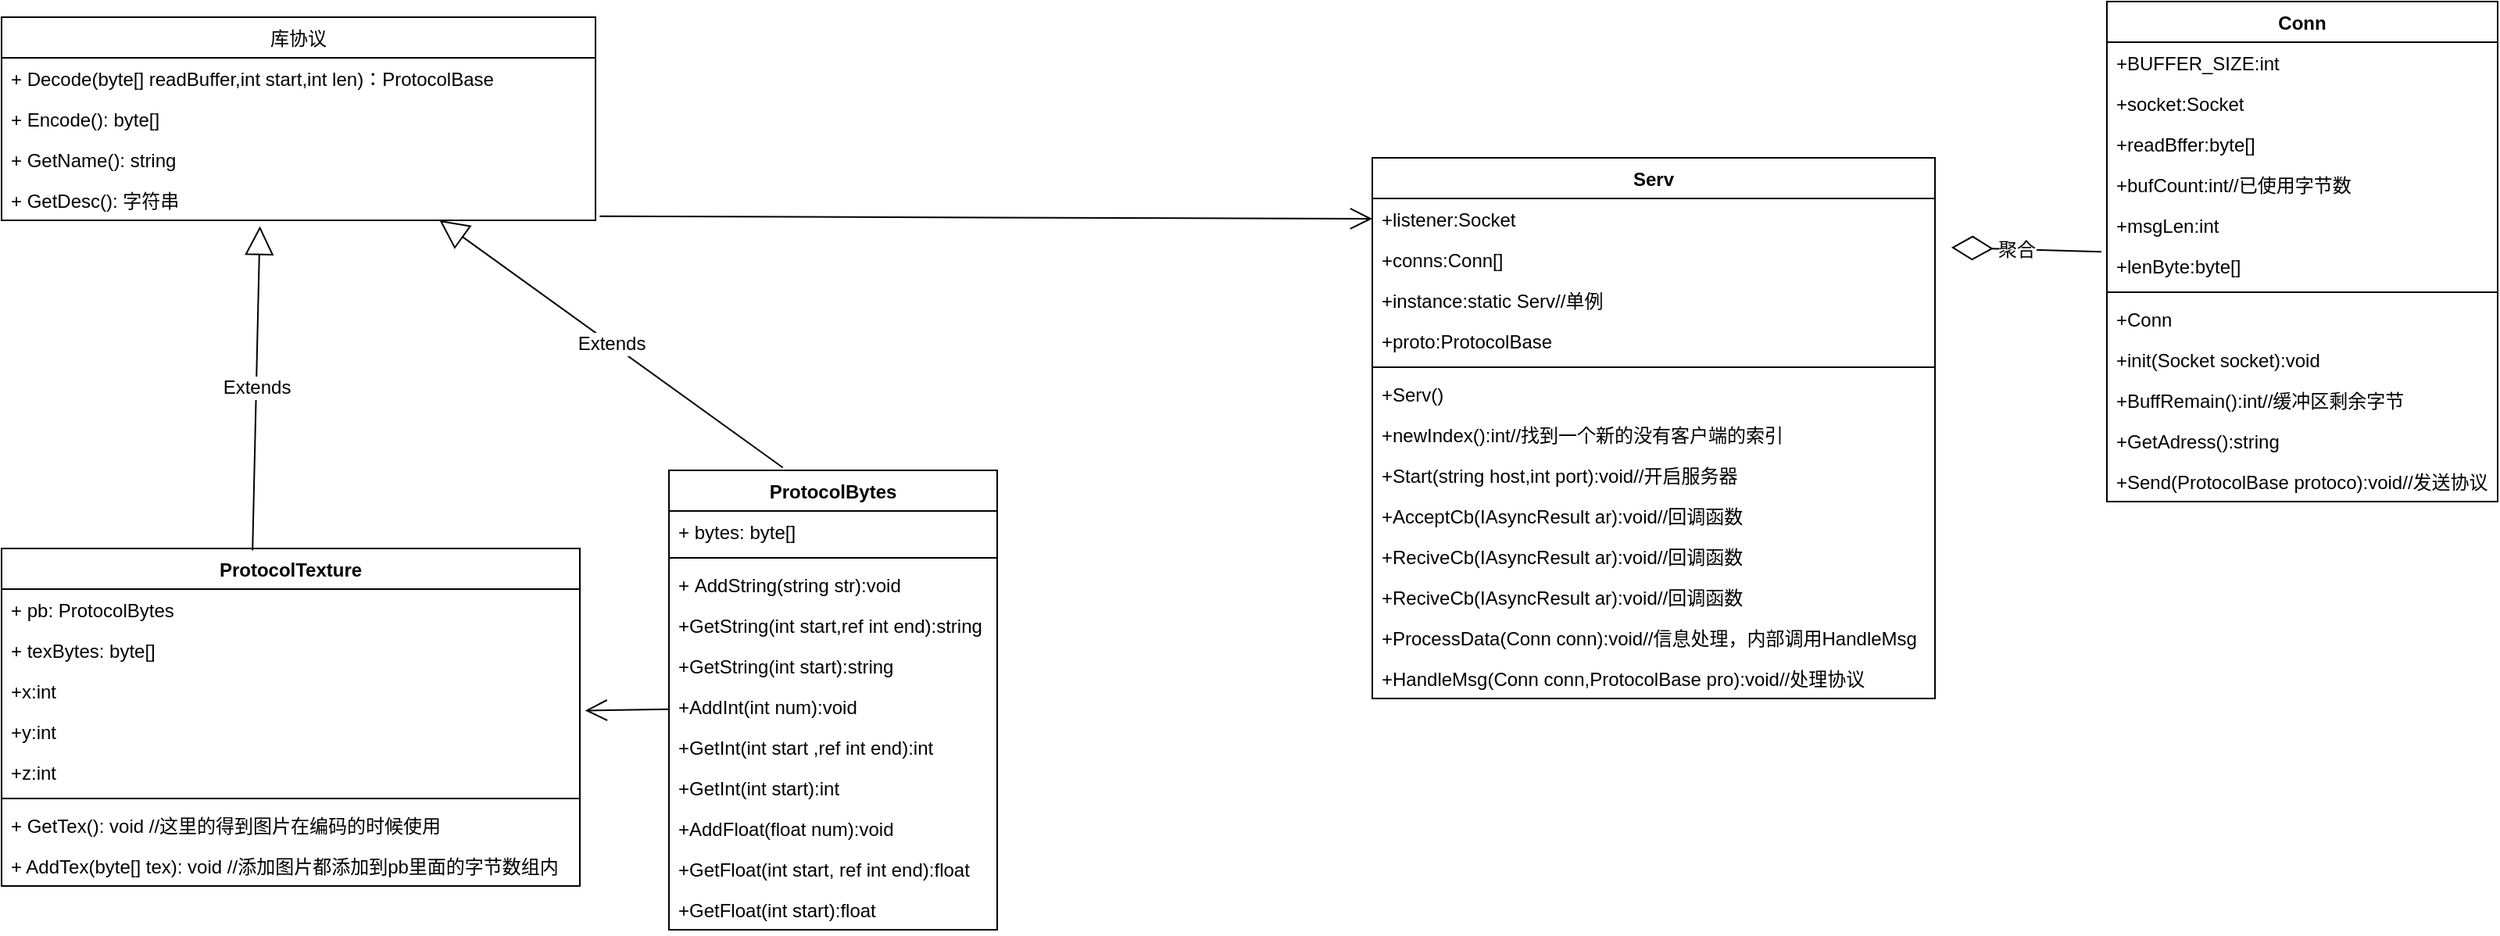 <mxfile version="17.0.0" type="github">
  <diagram id="DBygFMPKqlgIvGjf5jtN" name="Page-1">
    <mxGraphModel dx="1867" dy="588" grid="1" gridSize="10" guides="1" tooltips="1" connect="1" arrows="1" fold="1" page="1" pageScale="1" pageWidth="827" pageHeight="1169" math="0" shadow="0">
      <root>
        <mxCell id="0" />
        <mxCell id="1" parent="0" />
        <object label="库协议" aa="" id="GdMeVJB9ZyJCCz1JmPij-1">
          <mxCell style="swimlane;fontStyle=0;childLayout=stackLayout;horizontal=1;startSize=26;fillColor=none;horizontalStack=0;resizeParent=1;resizeParentMax=0;resizeLast=0;collapsible=1;marginBottom=0;direction=east;" vertex="1" parent="1">
            <mxGeometry x="-827" y="40" width="380" height="130" as="geometry">
              <mxRectangle x="90" y="40" width="100" height="26" as="alternateBounds" />
            </mxGeometry>
          </mxCell>
        </object>
        <mxCell id="GdMeVJB9ZyJCCz1JmPij-2" value="+ Decode(byte[] readBuffer,int start,int len)：ProtocolBase" style="text;strokeColor=none;fillColor=none;align=left;verticalAlign=top;spacingLeft=4;spacingRight=4;overflow=hidden;rotatable=0;points=[[0,0.5],[1,0.5]];portConstraint=eastwest;" vertex="1" parent="GdMeVJB9ZyJCCz1JmPij-1">
          <mxGeometry y="26" width="380" height="26" as="geometry" />
        </mxCell>
        <mxCell id="GdMeVJB9ZyJCCz1JmPij-3" value="+ Encode(): byte[]" style="text;strokeColor=none;fillColor=none;align=left;verticalAlign=top;spacingLeft=4;spacingRight=4;overflow=hidden;rotatable=0;points=[[0,0.5],[1,0.5]];portConstraint=eastwest;" vertex="1" parent="GdMeVJB9ZyJCCz1JmPij-1">
          <mxGeometry y="52" width="380" height="26" as="geometry" />
        </mxCell>
        <mxCell id="GdMeVJB9ZyJCCz1JmPij-4" value="+ GetName(): string" style="text;strokeColor=none;fillColor=none;align=left;verticalAlign=top;spacingLeft=4;spacingRight=4;overflow=hidden;rotatable=0;points=[[0,0.5],[1,0.5]];portConstraint=eastwest;" vertex="1" parent="GdMeVJB9ZyJCCz1JmPij-1">
          <mxGeometry y="78" width="380" height="26" as="geometry" />
        </mxCell>
        <mxCell id="GdMeVJB9ZyJCCz1JmPij-5" value="+ GetDesc(): 字符串" style="text;strokeColor=none;fillColor=none;align=left;verticalAlign=top;spacingLeft=4;spacingRight=4;overflow=hidden;rotatable=0;points=[[0,0.5],[1,0.5]];portConstraint=eastwest;" vertex="1" parent="GdMeVJB9ZyJCCz1JmPij-1">
          <mxGeometry y="104" width="380" height="26" as="geometry" />
        </mxCell>
        <mxCell id="GdMeVJB9ZyJCCz1JmPij-29" value="ProtocolBytes" style="swimlane;fontStyle=1;align=center;verticalAlign=top;childLayout=stackLayout;horizontal=1;startSize=26;horizontalStack=0;resizeParent=1;resizeParentMax=0;resizeLast=0;collapsible=1;marginBottom=0;labelBackgroundColor=default;fontFamily=Helvetica;fontSize=12;fontColor=default;strokeColor=default;strokeWidth=1;fillColor=none;" vertex="1" parent="1">
          <mxGeometry x="-400" y="330" width="210" height="294" as="geometry" />
        </mxCell>
        <mxCell id="GdMeVJB9ZyJCCz1JmPij-30" value="+ bytes: byte[]" style="text;strokeColor=none;fillColor=none;align=left;verticalAlign=top;spacingLeft=4;spacingRight=4;overflow=hidden;rotatable=0;points=[[0,0.5],[1,0.5]];portConstraint=eastwest;labelBackgroundColor=default;fontFamily=Helvetica;fontSize=12;fontColor=default;" vertex="1" parent="GdMeVJB9ZyJCCz1JmPij-29">
          <mxGeometry y="26" width="210" height="26" as="geometry" />
        </mxCell>
        <mxCell id="GdMeVJB9ZyJCCz1JmPij-31" value="" style="line;strokeWidth=1;fillColor=none;align=left;verticalAlign=middle;spacingTop=-1;spacingLeft=3;spacingRight=3;rotatable=0;labelPosition=right;points=[];portConstraint=eastwest;labelBackgroundColor=default;fontFamily=Helvetica;fontSize=12;fontColor=default;" vertex="1" parent="GdMeVJB9ZyJCCz1JmPij-29">
          <mxGeometry y="52" width="210" height="8" as="geometry" />
        </mxCell>
        <mxCell id="GdMeVJB9ZyJCCz1JmPij-32" value="+ AddString(string str):void&#xa;" style="text;strokeColor=none;fillColor=none;align=left;verticalAlign=top;spacingLeft=4;spacingRight=4;overflow=hidden;rotatable=0;points=[[0,0.5],[1,0.5]];portConstraint=eastwest;labelBackgroundColor=default;fontFamily=Helvetica;fontSize=12;fontColor=default;" vertex="1" parent="GdMeVJB9ZyJCCz1JmPij-29">
          <mxGeometry y="60" width="210" height="26" as="geometry" />
        </mxCell>
        <mxCell id="GdMeVJB9ZyJCCz1JmPij-34" value="+GetString(int start,ref int end):string" style="text;strokeColor=none;fillColor=none;align=left;verticalAlign=top;spacingLeft=4;spacingRight=4;overflow=hidden;rotatable=0;points=[[0,0.5],[1,0.5]];portConstraint=eastwest;labelBackgroundColor=default;fontFamily=Helvetica;fontSize=12;fontColor=default;" vertex="1" parent="GdMeVJB9ZyJCCz1JmPij-29">
          <mxGeometry y="86" width="210" height="26" as="geometry" />
        </mxCell>
        <mxCell id="GdMeVJB9ZyJCCz1JmPij-35" value="+GetString(int start):string" style="text;strokeColor=none;fillColor=none;align=left;verticalAlign=top;spacingLeft=4;spacingRight=4;overflow=hidden;rotatable=0;points=[[0,0.5],[1,0.5]];portConstraint=eastwest;labelBackgroundColor=default;fontFamily=Helvetica;fontSize=12;fontColor=default;" vertex="1" parent="GdMeVJB9ZyJCCz1JmPij-29">
          <mxGeometry y="112" width="210" height="26" as="geometry" />
        </mxCell>
        <mxCell id="GdMeVJB9ZyJCCz1JmPij-36" value="+AddInt(int num):void" style="text;strokeColor=none;fillColor=none;align=left;verticalAlign=top;spacingLeft=4;spacingRight=4;overflow=hidden;rotatable=0;points=[[0,0.5],[1,0.5]];portConstraint=eastwest;labelBackgroundColor=default;fontFamily=Helvetica;fontSize=12;fontColor=default;" vertex="1" parent="GdMeVJB9ZyJCCz1JmPij-29">
          <mxGeometry y="138" width="210" height="26" as="geometry" />
        </mxCell>
        <mxCell id="GdMeVJB9ZyJCCz1JmPij-37" value="+GetInt(int start ,ref int end):int" style="text;strokeColor=none;fillColor=none;align=left;verticalAlign=top;spacingLeft=4;spacingRight=4;overflow=hidden;rotatable=0;points=[[0,0.5],[1,0.5]];portConstraint=eastwest;labelBackgroundColor=default;fontFamily=Helvetica;fontSize=12;fontColor=default;" vertex="1" parent="GdMeVJB9ZyJCCz1JmPij-29">
          <mxGeometry y="164" width="210" height="26" as="geometry" />
        </mxCell>
        <mxCell id="GdMeVJB9ZyJCCz1JmPij-38" value="+GetInt(int start):int" style="text;strokeColor=none;fillColor=none;align=left;verticalAlign=top;spacingLeft=4;spacingRight=4;overflow=hidden;rotatable=0;points=[[0,0.5],[1,0.5]];portConstraint=eastwest;labelBackgroundColor=default;fontFamily=Helvetica;fontSize=12;fontColor=default;" vertex="1" parent="GdMeVJB9ZyJCCz1JmPij-29">
          <mxGeometry y="190" width="210" height="26" as="geometry" />
        </mxCell>
        <mxCell id="GdMeVJB9ZyJCCz1JmPij-39" value="+AddFloat(float num):void" style="text;strokeColor=none;fillColor=none;align=left;verticalAlign=top;spacingLeft=4;spacingRight=4;overflow=hidden;rotatable=0;points=[[0,0.5],[1,0.5]];portConstraint=eastwest;labelBackgroundColor=default;fontFamily=Helvetica;fontSize=12;fontColor=default;" vertex="1" parent="GdMeVJB9ZyJCCz1JmPij-29">
          <mxGeometry y="216" width="210" height="26" as="geometry" />
        </mxCell>
        <mxCell id="GdMeVJB9ZyJCCz1JmPij-40" value="+GetFloat(int start, ref int end):float" style="text;strokeColor=none;fillColor=none;align=left;verticalAlign=top;spacingLeft=4;spacingRight=4;overflow=hidden;rotatable=0;points=[[0,0.5],[1,0.5]];portConstraint=eastwest;labelBackgroundColor=default;fontFamily=Helvetica;fontSize=12;fontColor=default;" vertex="1" parent="GdMeVJB9ZyJCCz1JmPij-29">
          <mxGeometry y="242" width="210" height="26" as="geometry" />
        </mxCell>
        <mxCell id="GdMeVJB9ZyJCCz1JmPij-41" value="+GetFloat(int start):float" style="text;strokeColor=none;fillColor=none;align=left;verticalAlign=top;spacingLeft=4;spacingRight=4;overflow=hidden;rotatable=0;points=[[0,0.5],[1,0.5]];portConstraint=eastwest;labelBackgroundColor=default;fontFamily=Helvetica;fontSize=12;fontColor=default;" vertex="1" parent="GdMeVJB9ZyJCCz1JmPij-29">
          <mxGeometry y="268" width="210" height="26" as="geometry" />
        </mxCell>
        <mxCell id="GdMeVJB9ZyJCCz1JmPij-33" value="Extends" style="endArrow=block;endSize=16;endFill=0;html=1;rounded=0;fontFamily=Helvetica;fontSize=12;fontColor=default;exitX=0.347;exitY=-0.006;exitDx=0;exitDy=0;exitPerimeter=0;" edge="1" parent="1" source="GdMeVJB9ZyJCCz1JmPij-29" target="GdMeVJB9ZyJCCz1JmPij-1">
          <mxGeometry width="160" relative="1" as="geometry">
            <mxPoint x="-330" y="320" as="sourcePoint" />
            <mxPoint x="410" y="290" as="targetPoint" />
          </mxGeometry>
        </mxCell>
        <mxCell id="GdMeVJB9ZyJCCz1JmPij-42" value="ProtocolTexture" style="swimlane;fontStyle=1;align=center;verticalAlign=top;childLayout=stackLayout;horizontal=1;startSize=26;horizontalStack=0;resizeParent=1;resizeParentMax=0;resizeLast=0;collapsible=1;marginBottom=0;labelBackgroundColor=default;fontFamily=Helvetica;fontSize=12;fontColor=default;strokeColor=default;strokeWidth=1;fillColor=none;" vertex="1" parent="1">
          <mxGeometry x="-827" y="380" width="370" height="216" as="geometry" />
        </mxCell>
        <mxCell id="GdMeVJB9ZyJCCz1JmPij-43" value="+ pb: ProtocolBytes" style="text;strokeColor=none;fillColor=none;align=left;verticalAlign=top;spacingLeft=4;spacingRight=4;overflow=hidden;rotatable=0;points=[[0,0.5],[1,0.5]];portConstraint=eastwest;labelBackgroundColor=default;fontFamily=Helvetica;fontSize=12;fontColor=default;" vertex="1" parent="GdMeVJB9ZyJCCz1JmPij-42">
          <mxGeometry y="26" width="370" height="26" as="geometry" />
        </mxCell>
        <mxCell id="GdMeVJB9ZyJCCz1JmPij-46" value="+ texBytes: byte[]" style="text;strokeColor=none;fillColor=none;align=left;verticalAlign=top;spacingLeft=4;spacingRight=4;overflow=hidden;rotatable=0;points=[[0,0.5],[1,0.5]];portConstraint=eastwest;labelBackgroundColor=default;fontFamily=Helvetica;fontSize=12;fontColor=default;" vertex="1" parent="GdMeVJB9ZyJCCz1JmPij-42">
          <mxGeometry y="52" width="370" height="26" as="geometry" />
        </mxCell>
        <mxCell id="GdMeVJB9ZyJCCz1JmPij-48" value="+x:int" style="text;strokeColor=none;fillColor=none;align=left;verticalAlign=top;spacingLeft=4;spacingRight=4;overflow=hidden;rotatable=0;points=[[0,0.5],[1,0.5]];portConstraint=eastwest;labelBackgroundColor=default;fontFamily=Helvetica;fontSize=12;fontColor=default;" vertex="1" parent="GdMeVJB9ZyJCCz1JmPij-42">
          <mxGeometry y="78" width="370" height="26" as="geometry" />
        </mxCell>
        <mxCell id="GdMeVJB9ZyJCCz1JmPij-49" value="+y:int" style="text;strokeColor=none;fillColor=none;align=left;verticalAlign=top;spacingLeft=4;spacingRight=4;overflow=hidden;rotatable=0;points=[[0,0.5],[1,0.5]];portConstraint=eastwest;labelBackgroundColor=default;fontFamily=Helvetica;fontSize=12;fontColor=default;" vertex="1" parent="GdMeVJB9ZyJCCz1JmPij-42">
          <mxGeometry y="104" width="370" height="26" as="geometry" />
        </mxCell>
        <mxCell id="GdMeVJB9ZyJCCz1JmPij-50" value="+z:int" style="text;strokeColor=none;fillColor=none;align=left;verticalAlign=top;spacingLeft=4;spacingRight=4;overflow=hidden;rotatable=0;points=[[0,0.5],[1,0.5]];portConstraint=eastwest;labelBackgroundColor=default;fontFamily=Helvetica;fontSize=12;fontColor=default;" vertex="1" parent="GdMeVJB9ZyJCCz1JmPij-42">
          <mxGeometry y="130" width="370" height="26" as="geometry" />
        </mxCell>
        <mxCell id="GdMeVJB9ZyJCCz1JmPij-44" value="" style="line;strokeWidth=1;fillColor=none;align=left;verticalAlign=middle;spacingTop=-1;spacingLeft=3;spacingRight=3;rotatable=0;labelPosition=right;points=[];portConstraint=eastwest;labelBackgroundColor=default;fontFamily=Helvetica;fontSize=12;fontColor=default;" vertex="1" parent="GdMeVJB9ZyJCCz1JmPij-42">
          <mxGeometry y="156" width="370" height="8" as="geometry" />
        </mxCell>
        <mxCell id="GdMeVJB9ZyJCCz1JmPij-45" value="+ GetTex(): void //这里的得到图片在编码的时候使用" style="text;strokeColor=none;fillColor=none;align=left;verticalAlign=top;spacingLeft=4;spacingRight=4;overflow=hidden;rotatable=0;points=[[0,0.5],[1,0.5]];portConstraint=eastwest;labelBackgroundColor=default;fontFamily=Helvetica;fontSize=12;fontColor=default;" vertex="1" parent="GdMeVJB9ZyJCCz1JmPij-42">
          <mxGeometry y="164" width="370" height="26" as="geometry" />
        </mxCell>
        <mxCell id="GdMeVJB9ZyJCCz1JmPij-51" value="+ AddTex(byte[] tex): void //添加图片都添加到pb里面的字节数组内" style="text;strokeColor=none;fillColor=none;align=left;verticalAlign=top;spacingLeft=4;spacingRight=4;overflow=hidden;rotatable=0;points=[[0,0.5],[1,0.5]];portConstraint=eastwest;labelBackgroundColor=default;fontFamily=Helvetica;fontSize=12;fontColor=default;" vertex="1" parent="GdMeVJB9ZyJCCz1JmPij-42">
          <mxGeometry y="190" width="370" height="26" as="geometry" />
        </mxCell>
        <mxCell id="GdMeVJB9ZyJCCz1JmPij-52" value="Extends" style="endArrow=block;endSize=16;endFill=0;html=1;rounded=0;fontFamily=Helvetica;fontSize=12;fontColor=default;exitX=0.434;exitY=0.006;exitDx=0;exitDy=0;exitPerimeter=0;entryX=0.435;entryY=1.143;entryDx=0;entryDy=0;entryPerimeter=0;" edge="1" parent="1" source="GdMeVJB9ZyJCCz1JmPij-42" target="GdMeVJB9ZyJCCz1JmPij-5">
          <mxGeometry width="160" relative="1" as="geometry">
            <mxPoint x="220" y="430" as="sourcePoint" />
            <mxPoint x="380" y="430" as="targetPoint" />
          </mxGeometry>
        </mxCell>
        <mxCell id="GdMeVJB9ZyJCCz1JmPij-54" value="Conn" style="swimlane;fontStyle=1;align=center;verticalAlign=top;childLayout=stackLayout;horizontal=1;startSize=26;horizontalStack=0;resizeParent=1;resizeParentMax=0;resizeLast=0;collapsible=1;marginBottom=0;labelBackgroundColor=default;fontFamily=Helvetica;fontSize=12;fontColor=default;strokeColor=default;strokeWidth=1;fillColor=none;" vertex="1" parent="1">
          <mxGeometry x="520" y="30" width="250" height="320" as="geometry" />
        </mxCell>
        <mxCell id="GdMeVJB9ZyJCCz1JmPij-55" value="+BUFFER_SIZE:int" style="text;strokeColor=none;fillColor=none;align=left;verticalAlign=top;spacingLeft=4;spacingRight=4;overflow=hidden;rotatable=0;points=[[0,0.5],[1,0.5]];portConstraint=eastwest;labelBackgroundColor=default;fontFamily=Helvetica;fontSize=12;fontColor=default;" vertex="1" parent="GdMeVJB9ZyJCCz1JmPij-54">
          <mxGeometry y="26" width="250" height="26" as="geometry" />
        </mxCell>
        <mxCell id="GdMeVJB9ZyJCCz1JmPij-58" value="+socket:Socket" style="text;strokeColor=none;fillColor=none;align=left;verticalAlign=top;spacingLeft=4;spacingRight=4;overflow=hidden;rotatable=0;points=[[0,0.5],[1,0.5]];portConstraint=eastwest;labelBackgroundColor=default;fontFamily=Helvetica;fontSize=12;fontColor=default;" vertex="1" parent="GdMeVJB9ZyJCCz1JmPij-54">
          <mxGeometry y="52" width="250" height="26" as="geometry" />
        </mxCell>
        <mxCell id="GdMeVJB9ZyJCCz1JmPij-59" value="+readBffer:byte[]" style="text;strokeColor=none;fillColor=none;align=left;verticalAlign=top;spacingLeft=4;spacingRight=4;overflow=hidden;rotatable=0;points=[[0,0.5],[1,0.5]];portConstraint=eastwest;labelBackgroundColor=default;fontFamily=Helvetica;fontSize=12;fontColor=default;" vertex="1" parent="GdMeVJB9ZyJCCz1JmPij-54">
          <mxGeometry y="78" width="250" height="26" as="geometry" />
        </mxCell>
        <mxCell id="GdMeVJB9ZyJCCz1JmPij-60" value="+bufCount:int//已使用字节数" style="text;strokeColor=none;fillColor=none;align=left;verticalAlign=top;spacingLeft=4;spacingRight=4;overflow=hidden;rotatable=0;points=[[0,0.5],[1,0.5]];portConstraint=eastwest;labelBackgroundColor=default;fontFamily=Helvetica;fontSize=12;fontColor=default;" vertex="1" parent="GdMeVJB9ZyJCCz1JmPij-54">
          <mxGeometry y="104" width="250" height="26" as="geometry" />
        </mxCell>
        <mxCell id="GdMeVJB9ZyJCCz1JmPij-61" value="+msgLen:int" style="text;strokeColor=none;fillColor=none;align=left;verticalAlign=top;spacingLeft=4;spacingRight=4;overflow=hidden;rotatable=0;points=[[0,0.5],[1,0.5]];portConstraint=eastwest;labelBackgroundColor=default;fontFamily=Helvetica;fontSize=12;fontColor=default;" vertex="1" parent="GdMeVJB9ZyJCCz1JmPij-54">
          <mxGeometry y="130" width="250" height="26" as="geometry" />
        </mxCell>
        <mxCell id="GdMeVJB9ZyJCCz1JmPij-62" value="+lenByte:byte[]" style="text;strokeColor=none;fillColor=none;align=left;verticalAlign=top;spacingLeft=4;spacingRight=4;overflow=hidden;rotatable=0;points=[[0,0.5],[1,0.5]];portConstraint=eastwest;labelBackgroundColor=default;fontFamily=Helvetica;fontSize=12;fontColor=default;" vertex="1" parent="GdMeVJB9ZyJCCz1JmPij-54">
          <mxGeometry y="156" width="250" height="26" as="geometry" />
        </mxCell>
        <mxCell id="GdMeVJB9ZyJCCz1JmPij-56" value="" style="line;strokeWidth=1;fillColor=none;align=left;verticalAlign=middle;spacingTop=-1;spacingLeft=3;spacingRight=3;rotatable=0;labelPosition=right;points=[];portConstraint=eastwest;labelBackgroundColor=default;fontFamily=Helvetica;fontSize=12;fontColor=default;" vertex="1" parent="GdMeVJB9ZyJCCz1JmPij-54">
          <mxGeometry y="182" width="250" height="8" as="geometry" />
        </mxCell>
        <mxCell id="GdMeVJB9ZyJCCz1JmPij-57" value="+Conn" style="text;strokeColor=none;fillColor=none;align=left;verticalAlign=top;spacingLeft=4;spacingRight=4;overflow=hidden;rotatable=0;points=[[0,0.5],[1,0.5]];portConstraint=eastwest;labelBackgroundColor=default;fontFamily=Helvetica;fontSize=12;fontColor=default;" vertex="1" parent="GdMeVJB9ZyJCCz1JmPij-54">
          <mxGeometry y="190" width="250" height="26" as="geometry" />
        </mxCell>
        <mxCell id="GdMeVJB9ZyJCCz1JmPij-64" value="+init(Socket socket):void" style="text;strokeColor=none;fillColor=none;align=left;verticalAlign=top;spacingLeft=4;spacingRight=4;overflow=hidden;rotatable=0;points=[[0,0.5],[1,0.5]];portConstraint=eastwest;labelBackgroundColor=default;fontFamily=Helvetica;fontSize=12;fontColor=default;" vertex="1" parent="GdMeVJB9ZyJCCz1JmPij-54">
          <mxGeometry y="216" width="250" height="26" as="geometry" />
        </mxCell>
        <mxCell id="GdMeVJB9ZyJCCz1JmPij-65" value="+BuffRemain():int//缓冲区剩余字节" style="text;strokeColor=none;fillColor=none;align=left;verticalAlign=top;spacingLeft=4;spacingRight=4;overflow=hidden;rotatable=0;points=[[0,0.5],[1,0.5]];portConstraint=eastwest;labelBackgroundColor=default;fontFamily=Helvetica;fontSize=12;fontColor=default;" vertex="1" parent="GdMeVJB9ZyJCCz1JmPij-54">
          <mxGeometry y="242" width="250" height="26" as="geometry" />
        </mxCell>
        <mxCell id="GdMeVJB9ZyJCCz1JmPij-66" value="+GetAdress():string" style="text;strokeColor=none;fillColor=none;align=left;verticalAlign=top;spacingLeft=4;spacingRight=4;overflow=hidden;rotatable=0;points=[[0,0.5],[1,0.5]];portConstraint=eastwest;labelBackgroundColor=default;fontFamily=Helvetica;fontSize=12;fontColor=default;" vertex="1" parent="GdMeVJB9ZyJCCz1JmPij-54">
          <mxGeometry y="268" width="250" height="26" as="geometry" />
        </mxCell>
        <mxCell id="GdMeVJB9ZyJCCz1JmPij-67" value="+Send(ProtocolBase protoco):void//发送协议" style="text;strokeColor=none;fillColor=none;align=left;verticalAlign=top;spacingLeft=4;spacingRight=4;overflow=hidden;rotatable=0;points=[[0,0.5],[1,0.5]];portConstraint=eastwest;labelBackgroundColor=default;fontFamily=Helvetica;fontSize=12;fontColor=default;" vertex="1" parent="GdMeVJB9ZyJCCz1JmPij-54">
          <mxGeometry y="294" width="250" height="26" as="geometry" />
        </mxCell>
        <mxCell id="GdMeVJB9ZyJCCz1JmPij-68" value="Serv&#xa;" style="swimlane;fontStyle=1;align=center;verticalAlign=top;childLayout=stackLayout;horizontal=1;startSize=26;horizontalStack=0;resizeParent=1;resizeParentMax=0;resizeLast=0;collapsible=1;marginBottom=0;labelBackgroundColor=default;fontFamily=Helvetica;fontSize=12;fontColor=default;strokeColor=default;strokeWidth=1;fillColor=none;" vertex="1" parent="1">
          <mxGeometry x="50" y="130" width="360" height="346" as="geometry" />
        </mxCell>
        <mxCell id="GdMeVJB9ZyJCCz1JmPij-69" value="+listener:Socket" style="text;strokeColor=none;fillColor=none;align=left;verticalAlign=top;spacingLeft=4;spacingRight=4;overflow=hidden;rotatable=0;points=[[0,0.5],[1,0.5]];portConstraint=eastwest;labelBackgroundColor=default;fontFamily=Helvetica;fontSize=12;fontColor=default;" vertex="1" parent="GdMeVJB9ZyJCCz1JmPij-68">
          <mxGeometry y="26" width="360" height="26" as="geometry" />
        </mxCell>
        <mxCell id="GdMeVJB9ZyJCCz1JmPij-75" value="+conns:Conn[]" style="text;strokeColor=none;fillColor=none;align=left;verticalAlign=top;spacingLeft=4;spacingRight=4;overflow=hidden;rotatable=0;points=[[0,0.5],[1,0.5]];portConstraint=eastwest;labelBackgroundColor=default;fontFamily=Helvetica;fontSize=12;fontColor=default;" vertex="1" parent="GdMeVJB9ZyJCCz1JmPij-68">
          <mxGeometry y="52" width="360" height="26" as="geometry" />
        </mxCell>
        <mxCell id="GdMeVJB9ZyJCCz1JmPij-76" value="+instance:static Serv//单例" style="text;strokeColor=none;fillColor=none;align=left;verticalAlign=top;spacingLeft=4;spacingRight=4;overflow=hidden;rotatable=0;points=[[0,0.5],[1,0.5]];portConstraint=eastwest;labelBackgroundColor=default;fontFamily=Helvetica;fontSize=12;fontColor=default;" vertex="1" parent="GdMeVJB9ZyJCCz1JmPij-68">
          <mxGeometry y="78" width="360" height="26" as="geometry" />
        </mxCell>
        <mxCell id="GdMeVJB9ZyJCCz1JmPij-77" value="+proto:ProtocolBase" style="text;strokeColor=none;fillColor=none;align=left;verticalAlign=top;spacingLeft=4;spacingRight=4;overflow=hidden;rotatable=0;points=[[0,0.5],[1,0.5]];portConstraint=eastwest;labelBackgroundColor=default;fontFamily=Helvetica;fontSize=12;fontColor=default;" vertex="1" parent="GdMeVJB9ZyJCCz1JmPij-68">
          <mxGeometry y="104" width="360" height="26" as="geometry" />
        </mxCell>
        <mxCell id="GdMeVJB9ZyJCCz1JmPij-70" value="" style="line;strokeWidth=1;fillColor=none;align=left;verticalAlign=middle;spacingTop=-1;spacingLeft=3;spacingRight=3;rotatable=0;labelPosition=right;points=[];portConstraint=eastwest;labelBackgroundColor=default;fontFamily=Helvetica;fontSize=12;fontColor=default;" vertex="1" parent="GdMeVJB9ZyJCCz1JmPij-68">
          <mxGeometry y="130" width="360" height="8" as="geometry" />
        </mxCell>
        <mxCell id="GdMeVJB9ZyJCCz1JmPij-71" value="+Serv()" style="text;strokeColor=none;fillColor=none;align=left;verticalAlign=top;spacingLeft=4;spacingRight=4;overflow=hidden;rotatable=0;points=[[0,0.5],[1,0.5]];portConstraint=eastwest;labelBackgroundColor=default;fontFamily=Helvetica;fontSize=12;fontColor=default;" vertex="1" parent="GdMeVJB9ZyJCCz1JmPij-68">
          <mxGeometry y="138" width="360" height="26" as="geometry" />
        </mxCell>
        <mxCell id="GdMeVJB9ZyJCCz1JmPij-79" value="+newIndex():int//找到一个新的没有客户端的索引" style="text;strokeColor=none;fillColor=none;align=left;verticalAlign=top;spacingLeft=4;spacingRight=4;overflow=hidden;rotatable=0;points=[[0,0.5],[1,0.5]];portConstraint=eastwest;labelBackgroundColor=default;fontFamily=Helvetica;fontSize=12;fontColor=default;" vertex="1" parent="GdMeVJB9ZyJCCz1JmPij-68">
          <mxGeometry y="164" width="360" height="26" as="geometry" />
        </mxCell>
        <mxCell id="GdMeVJB9ZyJCCz1JmPij-80" value="+Start(string host,int port):void//开启服务器" style="text;strokeColor=none;fillColor=none;align=left;verticalAlign=top;spacingLeft=4;spacingRight=4;overflow=hidden;rotatable=0;points=[[0,0.5],[1,0.5]];portConstraint=eastwest;labelBackgroundColor=default;fontFamily=Helvetica;fontSize=12;fontColor=default;" vertex="1" parent="GdMeVJB9ZyJCCz1JmPij-68">
          <mxGeometry y="190" width="360" height="26" as="geometry" />
        </mxCell>
        <mxCell id="GdMeVJB9ZyJCCz1JmPij-81" value="+AcceptCb(IAsyncResult ar):void//回调函数" style="text;strokeColor=none;fillColor=none;align=left;verticalAlign=top;spacingLeft=4;spacingRight=4;overflow=hidden;rotatable=0;points=[[0,0.5],[1,0.5]];portConstraint=eastwest;labelBackgroundColor=default;fontFamily=Helvetica;fontSize=12;fontColor=default;" vertex="1" parent="GdMeVJB9ZyJCCz1JmPij-68">
          <mxGeometry y="216" width="360" height="26" as="geometry" />
        </mxCell>
        <mxCell id="GdMeVJB9ZyJCCz1JmPij-82" value="+ReciveCb(IAsyncResult ar):void//回调函数" style="text;strokeColor=none;fillColor=none;align=left;verticalAlign=top;spacingLeft=4;spacingRight=4;overflow=hidden;rotatable=0;points=[[0,0.5],[1,0.5]];portConstraint=eastwest;labelBackgroundColor=default;fontFamily=Helvetica;fontSize=12;fontColor=default;" vertex="1" parent="GdMeVJB9ZyJCCz1JmPij-68">
          <mxGeometry y="242" width="360" height="26" as="geometry" />
        </mxCell>
        <mxCell id="GdMeVJB9ZyJCCz1JmPij-83" value="+ReciveCb(IAsyncResult ar):void//回调函数" style="text;strokeColor=none;fillColor=none;align=left;verticalAlign=top;spacingLeft=4;spacingRight=4;overflow=hidden;rotatable=0;points=[[0,0.5],[1,0.5]];portConstraint=eastwest;labelBackgroundColor=default;fontFamily=Helvetica;fontSize=12;fontColor=default;" vertex="1" parent="GdMeVJB9ZyJCCz1JmPij-68">
          <mxGeometry y="268" width="360" height="26" as="geometry" />
        </mxCell>
        <mxCell id="GdMeVJB9ZyJCCz1JmPij-84" value="+ProcessData(Conn conn):void//信息处理，内部调用HandleMsg" style="text;strokeColor=none;fillColor=none;align=left;verticalAlign=top;spacingLeft=4;spacingRight=4;overflow=hidden;rotatable=0;points=[[0,0.5],[1,0.5]];portConstraint=eastwest;labelBackgroundColor=default;fontFamily=Helvetica;fontSize=12;fontColor=default;" vertex="1" parent="GdMeVJB9ZyJCCz1JmPij-68">
          <mxGeometry y="294" width="360" height="26" as="geometry" />
        </mxCell>
        <mxCell id="GdMeVJB9ZyJCCz1JmPij-85" value="+HandleMsg(Conn conn,ProtocolBase pro):void//处理协议" style="text;strokeColor=none;fillColor=none;align=left;verticalAlign=top;spacingLeft=4;spacingRight=4;overflow=hidden;rotatable=0;points=[[0,0.5],[1,0.5]];portConstraint=eastwest;labelBackgroundColor=default;fontFamily=Helvetica;fontSize=12;fontColor=default;" vertex="1" parent="GdMeVJB9ZyJCCz1JmPij-68">
          <mxGeometry y="320" width="360" height="26" as="geometry" />
        </mxCell>
        <mxCell id="GdMeVJB9ZyJCCz1JmPij-72" value="" style="endArrow=open;endFill=1;endSize=12;html=1;rounded=0;fontFamily=Helvetica;fontSize=12;fontColor=default;entryX=1.009;entryY=-0.01;entryDx=0;entryDy=0;entryPerimeter=0;" edge="1" parent="1" source="GdMeVJB9ZyJCCz1JmPij-36" target="GdMeVJB9ZyJCCz1JmPij-49">
          <mxGeometry width="160" relative="1" as="geometry">
            <mxPoint x="-390" y="510" as="sourcePoint" />
            <mxPoint x="-230" y="510" as="targetPoint" />
          </mxGeometry>
        </mxCell>
        <mxCell id="GdMeVJB9ZyJCCz1JmPij-73" value="" style="endArrow=diamondThin;endFill=0;endSize=24;html=1;rounded=0;fontFamily=Helvetica;fontSize=12;fontColor=default;entryX=1.029;entryY=0.206;entryDx=0;entryDy=0;exitX=-0.014;exitY=1.157;exitDx=0;exitDy=0;entryPerimeter=0;exitPerimeter=0;" edge="1" parent="1" source="GdMeVJB9ZyJCCz1JmPij-61" target="GdMeVJB9ZyJCCz1JmPij-75">
          <mxGeometry width="160" relative="1" as="geometry">
            <mxPoint x="-390" y="510" as="sourcePoint" />
            <mxPoint x="-230" y="510" as="targetPoint" />
          </mxGeometry>
        </mxCell>
        <mxCell id="GdMeVJB9ZyJCCz1JmPij-74" value="聚合" style="edgeLabel;html=1;align=center;verticalAlign=middle;resizable=0;points=[];fontSize=12;fontFamily=Helvetica;fontColor=default;" vertex="1" connectable="0" parent="GdMeVJB9ZyJCCz1JmPij-73">
          <mxGeometry x="0.136" relative="1" as="geometry">
            <mxPoint as="offset" />
          </mxGeometry>
        </mxCell>
        <mxCell id="GdMeVJB9ZyJCCz1JmPij-78" value="" style="endArrow=open;endFill=1;endSize=12;html=1;rounded=0;fontFamily=Helvetica;fontSize=12;fontColor=default;exitX=1.007;exitY=0.899;exitDx=0;exitDy=0;exitPerimeter=0;entryX=0;entryY=0.5;entryDx=0;entryDy=0;" edge="1" parent="1" source="GdMeVJB9ZyJCCz1JmPij-5" target="GdMeVJB9ZyJCCz1JmPij-69">
          <mxGeometry width="160" relative="1" as="geometry">
            <mxPoint x="-270" y="260" as="sourcePoint" />
            <mxPoint x="-60" y="540" as="targetPoint" />
            <Array as="points" />
          </mxGeometry>
        </mxCell>
      </root>
    </mxGraphModel>
  </diagram>
</mxfile>
